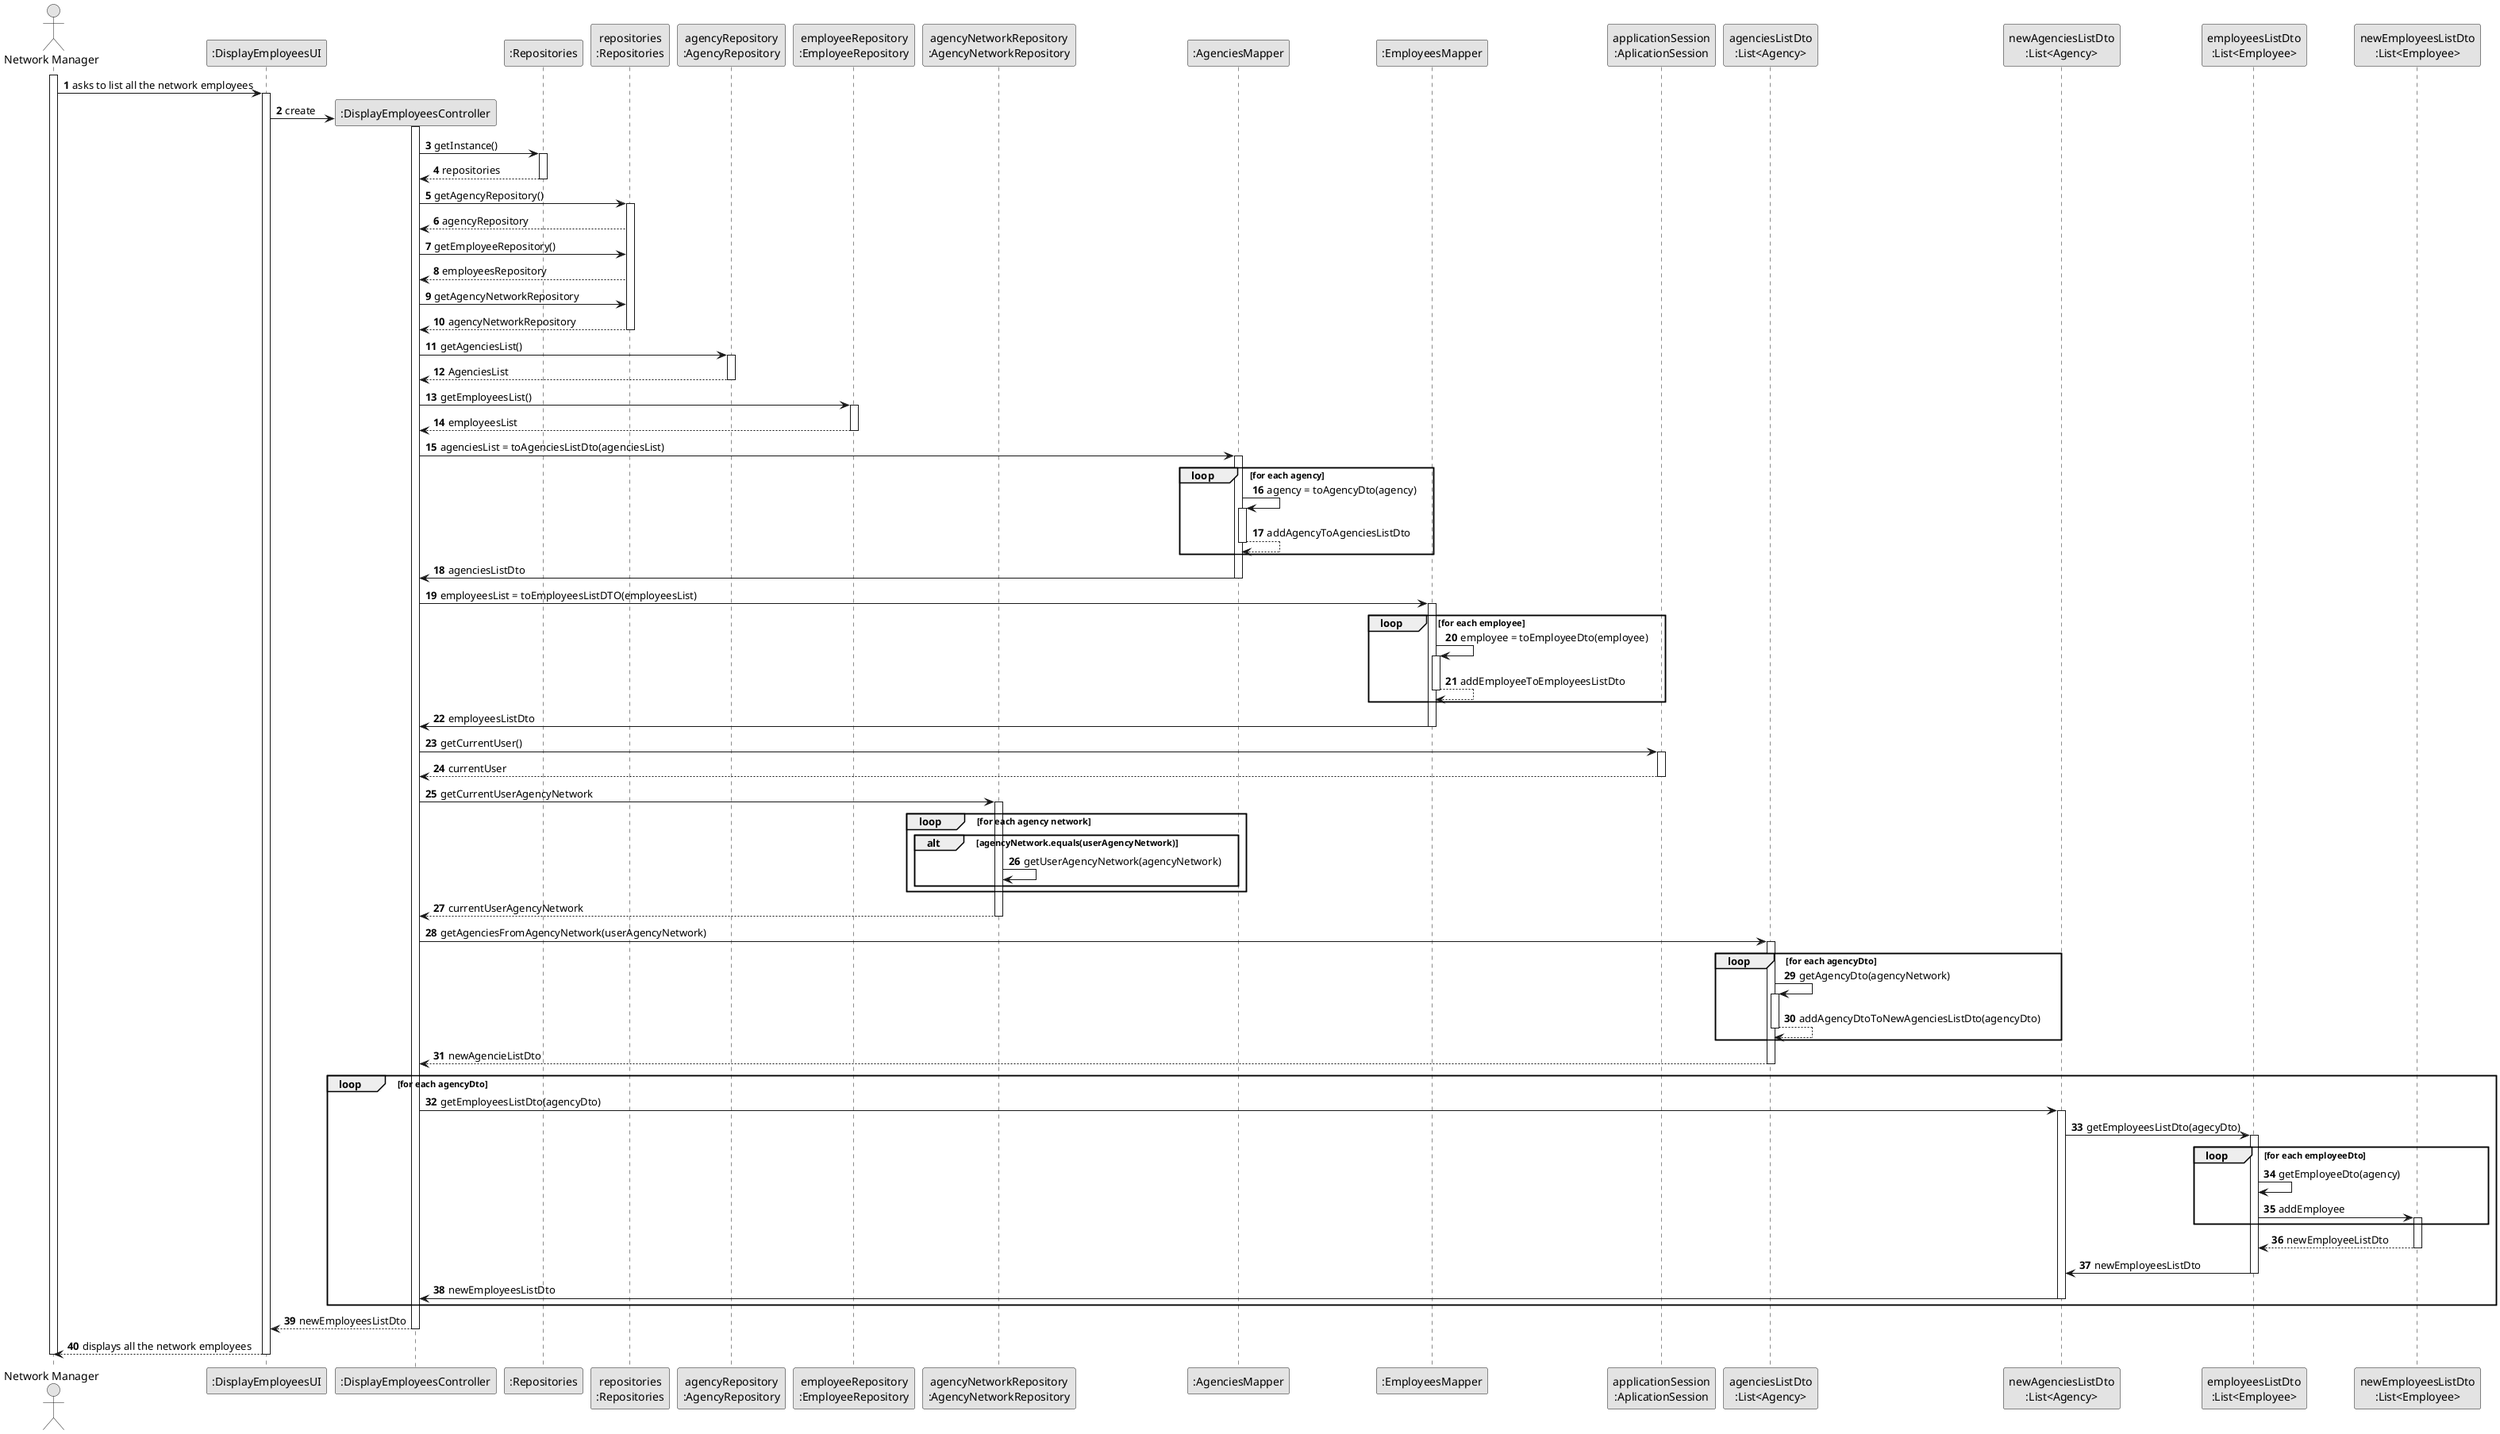 @startuml
skinparam monochrome true
skinparam packageStyle rectangle
skinparam shadowing false

autonumber

actor "Network Manager" as networkManager

participant ":DisplayEmployeesUI" as UI
participant ":DisplayEmployeesController" as CTRL
participant ":Repositories" as RepositorySingleton
participant "repositories\n:Repositories" as PLAT
participant "agencyRepository\n:AgencyRepository" as AgencyRepository
participant "employeeRepository\n:EmployeeRepository" as EmployeesRepository
participant "agencyNetworkRepository\n:AgencyNetworkRepository" as AgencyNetworkRepository
participant ":AgenciesMapper" as AgenciesMapper
participant ":EmployeesMapper" as EmployeesMapper
participant "applicationSession\n:AplicationSession" as AppSession
participant "agenciesListDto\n:List<Agency>" as agencyListDto
participant "newAgenciesListDto\n:List<Agency>" as newAgencyListDto
participant "employeesListDto\n:List<Employee>" as employeesListDto
participant "newEmployeesListDto\n:List<Employee>" as newEmployeeListDto


activate networkManager

        networkManager -> UI : asks to list all the network employees

        activate UI

            UI -> CTRL** : create

            activate CTRL

                CTRL -> RepositorySingleton : getInstance()

                activate RepositorySingleton

                    RepositorySingleton --> CTRL: repositories

                deactivate RepositorySingleton

                CTRL -> PLAT : getAgencyRepository()

                activate PLAT

                PLAT --> CTRL : agencyRepository

                CTRL -> PLAT : getEmployeeRepository()

                PLAT --> CTRL : employeesRepository

                CTRL -> PLAT : getAgencyNetworkRepository

                PLAT --> CTRL : agencyNetworkRepository

                deactivate PLAT

            CTRL -> AgencyRepository : getAgenciesList()

            activate AgencyRepository

            AgencyRepository --> CTRL : AgenciesList

            deactivate AgencyRepository

            CTRL -> EmployeesRepository : getEmployeesList()

            activate EmployeesRepository

            EmployeesRepository --> CTRL : employeesList

            deactivate EmployeesRepository

            CTRL -> AgenciesMapper : agenciesList = toAgenciesListDto(agenciesList)

            activate AgenciesMapper

            Loop for each agency

                AgenciesMapper -> AgenciesMapper : agency = toAgencyDto(agency)

                activate AgenciesMapper

                    AgenciesMapper --> AgenciesMapper : addAgencyToAgenciesListDto

                deactivate AgenciesMapper

            end

            AgenciesMapper -> CTRL : agenciesListDto

            deactivate AgenciesMapper

            CTRL -> EmployeesMapper : employeesList = toEmployeesListDTO(employeesList)

            activate EmployeesMapper

            Loop for each employee

                EmployeesMapper -> EmployeesMapper : employee = toEmployeeDto(employee)

                    activate EmployeesMapper

                        EmployeesMapper --> EmployeesMapper : addEmployeeToEmployeesListDto

                    deactivate EmployeesMapper

            end

            EmployeesMapper -> CTRL : employeesListDto

            deactivate EmployeesMapper

            CTRL -> AppSession : getCurrentUser()

            activate AppSession

            AppSession --> CTRL : currentUser

            deactivate AppSession

            CTRL -> AgencyNetworkRepository : getCurrentUserAgencyNetwork

            activate AgencyNetworkRepository

            Loop for each agency network

                        alt agencyNetwork.equals(userAgencyNetwork)

                        AgencyNetworkRepository -> AgencyNetworkRepository : getUserAgencyNetwork(agencyNetwork)

                        end

            end

            AgencyNetworkRepository --> CTRL : currentUserAgencyNetwork

            deactivate AgencyNetworkRepository

            CTRL -> agencyListDto : getAgenciesFromAgencyNetwork(userAgencyNetwork)

            activate agencyListDto

            Loop for each agencyDto

            agencyListDto -> agencyListDto : getAgencyDto(agencyNetwork)

                activate agencyListDto

                agencyListDto --> agencyListDto : addAgencyDtoToNewAgenciesListDto(agencyDto)

                deactivate agencyListDto

            end

            agencyListDto --> CTRL : newAgencieListDto

            deactivate agencyListDto

            deactivate EmployeesMapper

            loop for each agencyDto

            CTRL -> newAgencyListDto : getEmployeesListDto(agencyDto)

                activate newAgencyListDto

                    newAgencyListDto -> employeesListDto : getEmployeesListDto(agecyDto)

                activate employeesListDto

                    Loop for each employeeDto

                    employeesListDto -> employeesListDto : getEmployeeDto(agency)

                    employeesListDto -> newEmployeeListDto : addEmployee

                        activate newEmployeeListDto

                    end
                        newEmployeeListDto --> employeesListDto : newEmployeeListDto

                        deactivate newEmployeeListDto

                    employeesListDto -> newAgencyListDto : newEmployeesListDto

                deactivate employeesListDto

                        newAgencyListDto -> CTRL : newEmployeesListDto

                    deactivate newAgencyListDto

            end

                CTRL --> UI: newEmployeesListDto

            deactivate CTRL

            UI --> networkManager: displays all the network employees

        deactivate UI


deactivate networkManager

@enduml